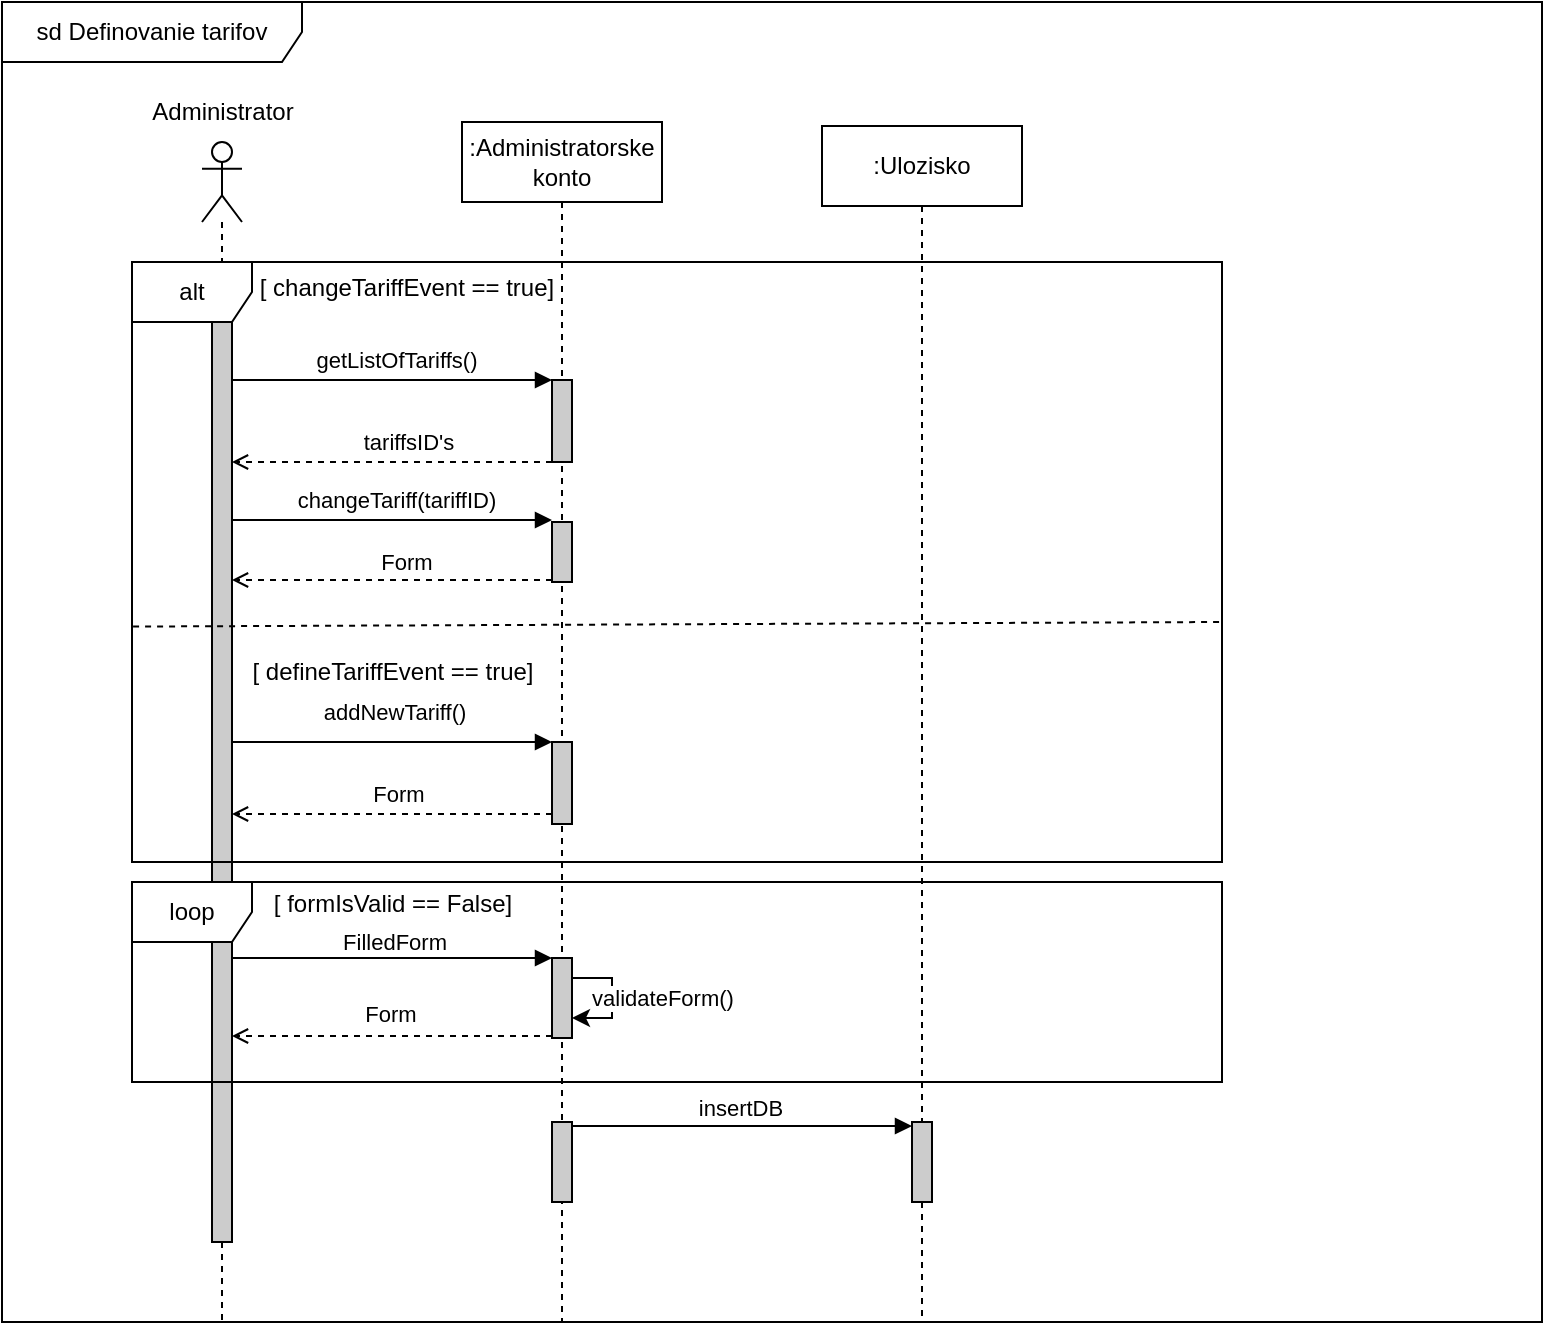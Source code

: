 <mxfile version="22.1.2" type="device">
  <diagram name="Page-1" id="NSS6uKvhHSDFyIDU8MHt">
    <mxGraphModel dx="819" dy="482" grid="1" gridSize="10" guides="1" tooltips="1" connect="1" arrows="1" fold="1" page="1" pageScale="1" pageWidth="850" pageHeight="1100" math="0" shadow="0">
      <root>
        <mxCell id="0" />
        <mxCell id="1" parent="0" />
        <mxCell id="5fFiv4stRQdmLSJkmqLu-1" value="sd Definovanie tarifov" style="shape=umlFrame;whiteSpace=wrap;html=1;pointerEvents=0;width=150;height=30;" vertex="1" parent="1">
          <mxGeometry x="50" y="60" width="770" height="660" as="geometry" />
        </mxCell>
        <mxCell id="5fFiv4stRQdmLSJkmqLu-3" value="" style="shape=umlLifeline;perimeter=lifelinePerimeter;whiteSpace=wrap;html=1;container=1;dropTarget=0;collapsible=0;recursiveResize=0;outlineConnect=0;portConstraint=eastwest;newEdgeStyle={&quot;curved&quot;:0,&quot;rounded&quot;:0};participant=umlActor;" vertex="1" parent="1">
          <mxGeometry x="150" y="130" width="20" height="590" as="geometry" />
        </mxCell>
        <mxCell id="5fFiv4stRQdmLSJkmqLu-6" value="" style="html=1;points=[[0,0,0,0,5],[0,1,0,0,-5],[1,0,0,0,5],[1,1,0,0,-5]];perimeter=orthogonalPerimeter;outlineConnect=0;targetShapes=umlLifeline;portConstraint=eastwest;newEdgeStyle={&quot;curved&quot;:0,&quot;rounded&quot;:0};fillColor=#CCCCCC;" vertex="1" parent="5fFiv4stRQdmLSJkmqLu-3">
          <mxGeometry x="5" y="70" width="10" height="480" as="geometry" />
        </mxCell>
        <mxCell id="5fFiv4stRQdmLSJkmqLu-4" value="Administrator" style="text;html=1;align=center;verticalAlign=middle;resizable=0;points=[];autosize=1;strokeColor=none;fillColor=none;" vertex="1" parent="1">
          <mxGeometry x="115" y="100" width="90" height="30" as="geometry" />
        </mxCell>
        <mxCell id="5fFiv4stRQdmLSJkmqLu-5" value=":Administratorske konto" style="shape=umlLifeline;perimeter=lifelinePerimeter;whiteSpace=wrap;html=1;container=1;dropTarget=0;collapsible=0;recursiveResize=0;outlineConnect=0;portConstraint=eastwest;newEdgeStyle={&quot;curved&quot;:0,&quot;rounded&quot;:0};" vertex="1" parent="1">
          <mxGeometry x="280" y="120" width="100" height="600" as="geometry" />
        </mxCell>
        <mxCell id="5fFiv4stRQdmLSJkmqLu-7" value="" style="html=1;points=[[0,0,0,0,5],[0,1,0,0,-5],[1,0,0,0,5],[1,1,0,0,-5]];perimeter=orthogonalPerimeter;outlineConnect=0;targetShapes=umlLifeline;portConstraint=eastwest;newEdgeStyle={&quot;curved&quot;:0,&quot;rounded&quot;:0};fillColor=#CCCCCC;" vertex="1" parent="5fFiv4stRQdmLSJkmqLu-5">
          <mxGeometry x="45" y="129" width="10" height="41" as="geometry" />
        </mxCell>
        <mxCell id="5fFiv4stRQdmLSJkmqLu-14" value="" style="html=1;points=[[0,0,0,0,5],[0,1,0,0,-5],[1,0,0,0,5],[1,1,0,0,-5]];perimeter=orthogonalPerimeter;outlineConnect=0;targetShapes=umlLifeline;portConstraint=eastwest;newEdgeStyle={&quot;curved&quot;:0,&quot;rounded&quot;:0};fillColor=#CCCCCC;" vertex="1" parent="5fFiv4stRQdmLSJkmqLu-5">
          <mxGeometry x="45" y="200" width="10" height="30" as="geometry" />
        </mxCell>
        <mxCell id="5fFiv4stRQdmLSJkmqLu-41" value="" style="html=1;points=[[0,0,0,0,5],[0,1,0,0,-5],[1,0,0,0,5],[1,1,0,0,-5]];perimeter=orthogonalPerimeter;outlineConnect=0;targetShapes=umlLifeline;portConstraint=eastwest;newEdgeStyle={&quot;curved&quot;:0,&quot;rounded&quot;:0};fillColor=#CCCCCC;" vertex="1" parent="5fFiv4stRQdmLSJkmqLu-5">
          <mxGeometry x="45" y="418" width="10" height="40" as="geometry" />
        </mxCell>
        <mxCell id="5fFiv4stRQdmLSJkmqLu-36" value="" style="html=1;points=[[0,0,0,0,5],[0,1,0,0,-5],[1,0,0,0,5],[1,1,0,0,-5]];perimeter=orthogonalPerimeter;outlineConnect=0;targetShapes=umlLifeline;portConstraint=eastwest;newEdgeStyle={&quot;curved&quot;:0,&quot;rounded&quot;:0};fillColor=#CCCCCC;" vertex="1" parent="5fFiv4stRQdmLSJkmqLu-5">
          <mxGeometry x="45" y="310" width="10" height="41" as="geometry" />
        </mxCell>
        <mxCell id="5fFiv4stRQdmLSJkmqLu-44" style="edgeStyle=orthogonalEdgeStyle;rounded=0;orthogonalLoop=1;jettySize=auto;html=1;curved=0;elbow=horizontal;" edge="1" parent="5fFiv4stRQdmLSJkmqLu-5" source="5fFiv4stRQdmLSJkmqLu-41" target="5fFiv4stRQdmLSJkmqLu-41">
          <mxGeometry relative="1" as="geometry" />
        </mxCell>
        <mxCell id="5fFiv4stRQdmLSJkmqLu-45" value="validateForm()" style="edgeLabel;html=1;align=center;verticalAlign=middle;resizable=0;points=[];" vertex="1" connectable="0" parent="5fFiv4stRQdmLSJkmqLu-44">
          <mxGeometry x="0.267" y="-1" relative="1" as="geometry">
            <mxPoint x="26" y="-8" as="offset" />
          </mxGeometry>
        </mxCell>
        <mxCell id="5fFiv4stRQdmLSJkmqLu-50" value="" style="html=1;points=[[0,0,0,0,5],[0,1,0,0,-5],[1,0,0,0,5],[1,1,0,0,-5]];perimeter=orthogonalPerimeter;outlineConnect=0;targetShapes=umlLifeline;portConstraint=eastwest;newEdgeStyle={&quot;curved&quot;:0,&quot;rounded&quot;:0};fillColor=#CCCCCC;" vertex="1" parent="5fFiv4stRQdmLSJkmqLu-5">
          <mxGeometry x="45" y="500" width="10" height="40" as="geometry" />
        </mxCell>
        <mxCell id="5fFiv4stRQdmLSJkmqLu-8" style="rounded=0;orthogonalLoop=1;jettySize=auto;html=1;endArrow=block;endFill=1;" edge="1" parent="1" target="5fFiv4stRQdmLSJkmqLu-7">
          <mxGeometry relative="1" as="geometry">
            <mxPoint x="165" y="249" as="sourcePoint" />
            <Array as="points">
              <mxPoint x="300" y="249" />
            </Array>
          </mxGeometry>
        </mxCell>
        <mxCell id="5fFiv4stRQdmLSJkmqLu-10" value="getListOfTariffs()" style="edgeLabel;html=1;align=center;verticalAlign=middle;resizable=0;points=[];" vertex="1" connectable="0" parent="5fFiv4stRQdmLSJkmqLu-8">
          <mxGeometry x="-0.208" y="-1" relative="1" as="geometry">
            <mxPoint x="18" y="-11" as="offset" />
          </mxGeometry>
        </mxCell>
        <mxCell id="5fFiv4stRQdmLSJkmqLu-11" style="rounded=0;orthogonalLoop=1;jettySize=auto;html=1;dashed=1;endArrow=open;endFill=0;" edge="1" parent="1">
          <mxGeometry relative="1" as="geometry">
            <mxPoint x="325" y="290" as="sourcePoint" />
            <mxPoint x="165" y="290" as="targetPoint" />
            <Array as="points">
              <mxPoint x="300" y="290" />
            </Array>
          </mxGeometry>
        </mxCell>
        <mxCell id="5fFiv4stRQdmLSJkmqLu-12" value="tariffsID&#39;s" style="edgeLabel;html=1;align=center;verticalAlign=middle;resizable=0;points=[];" vertex="1" connectable="0" parent="5fFiv4stRQdmLSJkmqLu-11">
          <mxGeometry x="0.153" y="-1" relative="1" as="geometry">
            <mxPoint x="20" y="-9" as="offset" />
          </mxGeometry>
        </mxCell>
        <mxCell id="5fFiv4stRQdmLSJkmqLu-15" style="rounded=0;orthogonalLoop=1;jettySize=auto;html=1;entryX=0;entryY=0;entryDx=0;entryDy=5;entryPerimeter=0;endArrow=block;endFill=1;" edge="1" parent="1">
          <mxGeometry relative="1" as="geometry">
            <mxPoint x="165" y="319" as="sourcePoint" />
            <mxPoint x="325" y="319" as="targetPoint" />
          </mxGeometry>
        </mxCell>
        <mxCell id="5fFiv4stRQdmLSJkmqLu-16" value="changeTariff(tariffID)" style="edgeLabel;html=1;align=center;verticalAlign=middle;resizable=0;points=[];" vertex="1" connectable="0" parent="5fFiv4stRQdmLSJkmqLu-15">
          <mxGeometry x="-0.193" y="2" relative="1" as="geometry">
            <mxPoint x="17" y="-8" as="offset" />
          </mxGeometry>
        </mxCell>
        <mxCell id="5fFiv4stRQdmLSJkmqLu-17" style="rounded=0;orthogonalLoop=1;jettySize=auto;html=1;endArrow=open;endFill=0;dashed=1;" edge="1" parent="1">
          <mxGeometry relative="1" as="geometry">
            <mxPoint x="325" y="349" as="sourcePoint" />
            <mxPoint x="165" y="349" as="targetPoint" />
          </mxGeometry>
        </mxCell>
        <mxCell id="5fFiv4stRQdmLSJkmqLu-19" value="Form" style="edgeLabel;html=1;align=center;verticalAlign=middle;resizable=0;points=[];" vertex="1" connectable="0" parent="5fFiv4stRQdmLSJkmqLu-17">
          <mxGeometry x="0.171" relative="1" as="geometry">
            <mxPoint x="20" y="-9" as="offset" />
          </mxGeometry>
        </mxCell>
        <mxCell id="5fFiv4stRQdmLSJkmqLu-23" value=":Ulozisko" style="shape=umlLifeline;perimeter=lifelinePerimeter;whiteSpace=wrap;html=1;container=1;dropTarget=0;collapsible=0;recursiveResize=0;outlineConnect=0;portConstraint=eastwest;newEdgeStyle={&quot;curved&quot;:0,&quot;rounded&quot;:0};" vertex="1" parent="1">
          <mxGeometry x="460" y="122" width="100" height="598" as="geometry" />
        </mxCell>
        <mxCell id="5fFiv4stRQdmLSJkmqLu-51" value="" style="html=1;points=[[0,0,0,0,5],[0,1,0,0,-5],[1,0,0,0,5],[1,1,0,0,-5]];perimeter=orthogonalPerimeter;outlineConnect=0;targetShapes=umlLifeline;portConstraint=eastwest;newEdgeStyle={&quot;curved&quot;:0,&quot;rounded&quot;:0};fillColor=#CCCCCC;" vertex="1" parent="5fFiv4stRQdmLSJkmqLu-23">
          <mxGeometry x="45" y="498" width="10" height="40" as="geometry" />
        </mxCell>
        <mxCell id="5fFiv4stRQdmLSJkmqLu-31" value="alt" style="shape=umlFrame;whiteSpace=wrap;html=1;pointerEvents=0;" vertex="1" parent="1">
          <mxGeometry x="115" y="190" width="545" height="300" as="geometry" />
        </mxCell>
        <mxCell id="5fFiv4stRQdmLSJkmqLu-33" value="" style="endArrow=none;dashed=1;html=1;rounded=0;exitX=0.001;exitY=0.449;exitDx=0;exitDy=0;exitPerimeter=0;entryX=1;entryY=0.6;entryDx=0;entryDy=0;entryPerimeter=0;" edge="1" parent="1" target="5fFiv4stRQdmLSJkmqLu-31">
          <mxGeometry width="50" height="50" relative="1" as="geometry">
            <mxPoint x="115.545" y="372.28" as="sourcePoint" />
            <mxPoint x="659.455" y="373.8" as="targetPoint" />
          </mxGeometry>
        </mxCell>
        <mxCell id="5fFiv4stRQdmLSJkmqLu-34" value="[ changeTariffEvent == true]" style="text;html=1;align=center;verticalAlign=middle;resizable=0;points=[];autosize=1;strokeColor=none;fillColor=none;" vertex="1" parent="1">
          <mxGeometry x="167" y="188" width="170" height="30" as="geometry" />
        </mxCell>
        <mxCell id="5fFiv4stRQdmLSJkmqLu-35" value="[ defineTariffEvent == true]" style="text;html=1;align=center;verticalAlign=middle;resizable=0;points=[];autosize=1;strokeColor=none;fillColor=none;" vertex="1" parent="1">
          <mxGeometry x="165" y="380" width="160" height="30" as="geometry" />
        </mxCell>
        <mxCell id="5fFiv4stRQdmLSJkmqLu-39" value="" style="rounded=0;orthogonalLoop=1;jettySize=auto;html=1;dashed=1;endArrow=open;endFill=0;exitX=0;exitY=1;exitDx=0;exitDy=-5;exitPerimeter=0;" edge="1" parent="1" source="5fFiv4stRQdmLSJkmqLu-36" target="5fFiv4stRQdmLSJkmqLu-6">
          <mxGeometry relative="1" as="geometry">
            <mxPoint x="320" y="470" as="sourcePoint" />
            <mxPoint x="167" y="470" as="targetPoint" />
          </mxGeometry>
        </mxCell>
        <mxCell id="5fFiv4stRQdmLSJkmqLu-40" value="Form" style="edgeLabel;html=1;align=center;verticalAlign=middle;resizable=0;points=[];" vertex="1" connectable="0" parent="5fFiv4stRQdmLSJkmqLu-39">
          <mxGeometry x="-0.143" relative="1" as="geometry">
            <mxPoint x="-9" y="-10" as="offset" />
          </mxGeometry>
        </mxCell>
        <mxCell id="5fFiv4stRQdmLSJkmqLu-37" style="rounded=0;orthogonalLoop=1;jettySize=auto;html=1;endArrow=block;endFill=1;" edge="1" parent="1">
          <mxGeometry relative="1" as="geometry">
            <mxPoint x="165" y="430" as="sourcePoint" />
            <mxPoint x="325" y="430" as="targetPoint" />
          </mxGeometry>
        </mxCell>
        <mxCell id="5fFiv4stRQdmLSJkmqLu-38" value="addNewTariff()" style="edgeLabel;html=1;align=center;verticalAlign=middle;resizable=0;points=[];" vertex="1" connectable="0" parent="5fFiv4stRQdmLSJkmqLu-37">
          <mxGeometry x="-0.207" relative="1" as="geometry">
            <mxPoint x="17" y="-15" as="offset" />
          </mxGeometry>
        </mxCell>
        <mxCell id="5fFiv4stRQdmLSJkmqLu-42" style="rounded=0;orthogonalLoop=1;jettySize=auto;html=1;endArrow=block;endFill=1;" edge="1" parent="1">
          <mxGeometry relative="1" as="geometry">
            <mxPoint x="165" y="538" as="sourcePoint" />
            <mxPoint x="325" y="538" as="targetPoint" />
          </mxGeometry>
        </mxCell>
        <mxCell id="5fFiv4stRQdmLSJkmqLu-43" value="FilledForm" style="edgeLabel;html=1;align=center;verticalAlign=middle;resizable=0;points=[];" vertex="1" connectable="0" parent="5fFiv4stRQdmLSJkmqLu-42">
          <mxGeometry x="-0.207" relative="1" as="geometry">
            <mxPoint x="17" y="-8" as="offset" />
          </mxGeometry>
        </mxCell>
        <mxCell id="5fFiv4stRQdmLSJkmqLu-46" style="rounded=0;orthogonalLoop=1;jettySize=auto;html=1;dashed=1;endArrow=open;endFill=0;" edge="1" parent="1">
          <mxGeometry relative="1" as="geometry">
            <mxPoint x="325" y="577" as="sourcePoint" />
            <mxPoint x="165" y="577" as="targetPoint" />
          </mxGeometry>
        </mxCell>
        <mxCell id="5fFiv4stRQdmLSJkmqLu-47" value="Form" style="edgeLabel;html=1;align=center;verticalAlign=middle;resizable=0;points=[];" vertex="1" connectable="0" parent="5fFiv4stRQdmLSJkmqLu-46">
          <mxGeometry x="-0.45" relative="1" as="geometry">
            <mxPoint x="-37" y="-11" as="offset" />
          </mxGeometry>
        </mxCell>
        <mxCell id="5fFiv4stRQdmLSJkmqLu-48" value="loop" style="shape=umlFrame;whiteSpace=wrap;html=1;pointerEvents=0;" vertex="1" parent="1">
          <mxGeometry x="115" y="500" width="545" height="100" as="geometry" />
        </mxCell>
        <mxCell id="5fFiv4stRQdmLSJkmqLu-49" value="[ formIsValid == False]" style="text;html=1;align=center;verticalAlign=middle;resizable=0;points=[];autosize=1;strokeColor=none;fillColor=none;" vertex="1" parent="1">
          <mxGeometry x="175" y="496" width="140" height="30" as="geometry" />
        </mxCell>
        <mxCell id="5fFiv4stRQdmLSJkmqLu-52" style="edgeStyle=orthogonalEdgeStyle;rounded=0;orthogonalLoop=1;jettySize=auto;html=1;curved=0;endArrow=block;endFill=1;" edge="1" parent="1">
          <mxGeometry relative="1" as="geometry">
            <mxPoint x="335" y="622" as="sourcePoint" />
            <mxPoint x="505" y="622" as="targetPoint" />
          </mxGeometry>
        </mxCell>
        <mxCell id="5fFiv4stRQdmLSJkmqLu-53" value="insertDB" style="edgeLabel;html=1;align=center;verticalAlign=middle;resizable=0;points=[];" vertex="1" connectable="0" parent="5fFiv4stRQdmLSJkmqLu-52">
          <mxGeometry x="0.012" y="-1" relative="1" as="geometry">
            <mxPoint x="-2" y="-10" as="offset" />
          </mxGeometry>
        </mxCell>
      </root>
    </mxGraphModel>
  </diagram>
</mxfile>
